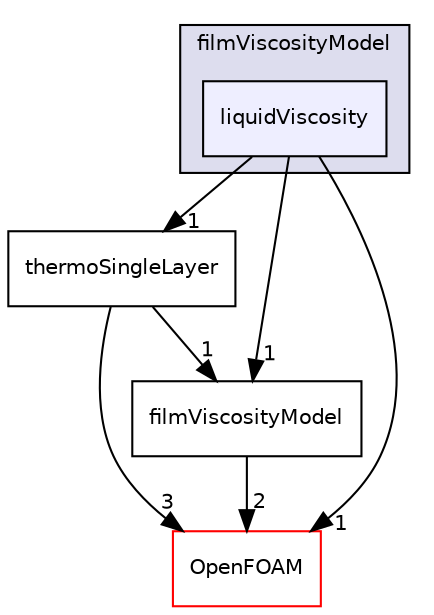 digraph "src/regionModels/surfaceFilmModels/submodels/thermo/filmViscosityModel/liquidViscosity" {
  bgcolor=transparent;
  compound=true
  node [ fontsize="10", fontname="Helvetica"];
  edge [ labelfontsize="10", labelfontname="Helvetica"];
  subgraph clusterdir_211a3eb45955e8c66b497f79e68b0f11 {
    graph [ bgcolor="#ddddee", pencolor="black", label="filmViscosityModel" fontname="Helvetica", fontsize="10", URL="dir_211a3eb45955e8c66b497f79e68b0f11.html"]
  dir_17329a63e4c85dd00063fc1cad4f011b [shape=box, label="liquidViscosity", style="filled", fillcolor="#eeeeff", pencolor="black", URL="dir_17329a63e4c85dd00063fc1cad4f011b.html"];
  }
  dir_ace9ddf4436ac19d16c24b262d3e197b [shape=box label="thermoSingleLayer" URL="dir_ace9ddf4436ac19d16c24b262d3e197b.html"];
  dir_c5473ff19b20e6ec4dfe5c310b3778a8 [shape=box label="OpenFOAM" color="red" URL="dir_c5473ff19b20e6ec4dfe5c310b3778a8.html"];
  dir_1efdbd268e6ff0c5950b585f55a8389d [shape=box label="filmViscosityModel" URL="dir_1efdbd268e6ff0c5950b585f55a8389d.html"];
  dir_ace9ddf4436ac19d16c24b262d3e197b->dir_c5473ff19b20e6ec4dfe5c310b3778a8 [headlabel="3", labeldistance=1.5 headhref="dir_002608_001896.html"];
  dir_ace9ddf4436ac19d16c24b262d3e197b->dir_1efdbd268e6ff0c5950b585f55a8389d [headlabel="1", labeldistance=1.5 headhref="dir_002608_002597.html"];
  dir_17329a63e4c85dd00063fc1cad4f011b->dir_ace9ddf4436ac19d16c24b262d3e197b [headlabel="1", labeldistance=1.5 headhref="dir_002598_002608.html"];
  dir_17329a63e4c85dd00063fc1cad4f011b->dir_c5473ff19b20e6ec4dfe5c310b3778a8 [headlabel="1", labeldistance=1.5 headhref="dir_002598_001896.html"];
  dir_17329a63e4c85dd00063fc1cad4f011b->dir_1efdbd268e6ff0c5950b585f55a8389d [headlabel="1", labeldistance=1.5 headhref="dir_002598_002597.html"];
  dir_1efdbd268e6ff0c5950b585f55a8389d->dir_c5473ff19b20e6ec4dfe5c310b3778a8 [headlabel="2", labeldistance=1.5 headhref="dir_002597_001896.html"];
}
